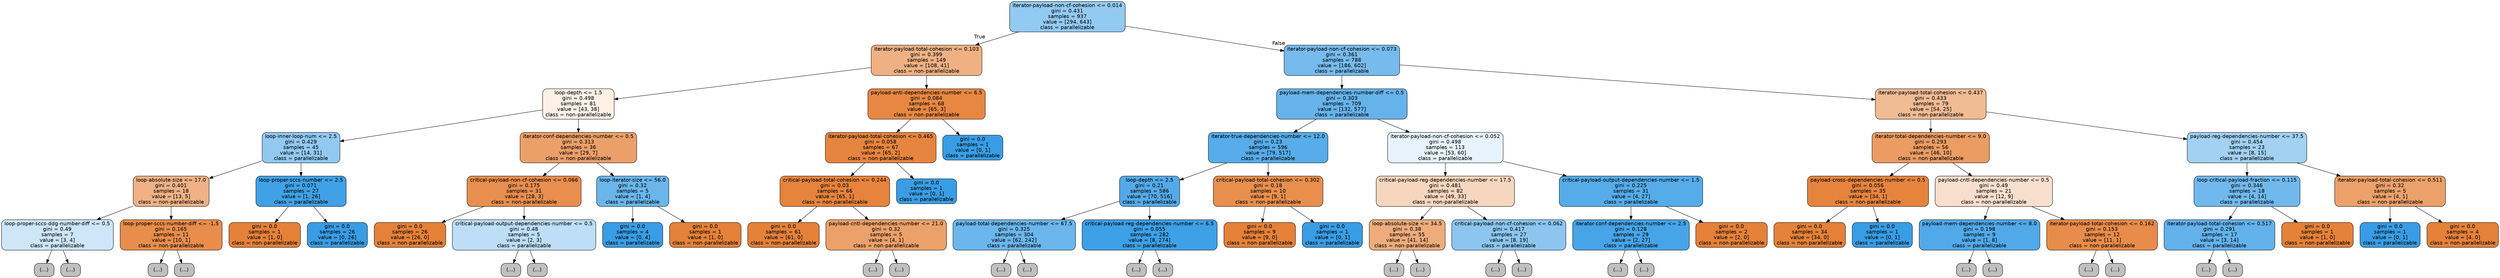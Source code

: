 digraph Tree {
node [shape=box, style="filled, rounded", color="black", fontname=helvetica] ;
edge [fontname=helvetica] ;
0 [label="iterator-payload-non-cf-cohesion <= 0.014\ngini = 0.431\nsamples = 937\nvalue = [294, 643]\nclass = parallelizable", fillcolor="#399de58a"] ;
1 [label="iterator-payload-total-cohesion <= 0.103\ngini = 0.399\nsamples = 149\nvalue = [108, 41]\nclass = non-parallelizable", fillcolor="#e581399e"] ;
0 -> 1 [labeldistance=2.5, labelangle=45, headlabel="True"] ;
2 [label="loop-depth <= 1.5\ngini = 0.498\nsamples = 81\nvalue = [43, 38]\nclass = non-parallelizable", fillcolor="#e581391e"] ;
1 -> 2 ;
3 [label="loop-inner-loop-num <= 2.5\ngini = 0.429\nsamples = 45\nvalue = [14, 31]\nclass = parallelizable", fillcolor="#399de58c"] ;
2 -> 3 ;
4 [label="loop-absolute-size <= 17.0\ngini = 0.401\nsamples = 18\nvalue = [13, 5]\nclass = non-parallelizable", fillcolor="#e581399d"] ;
3 -> 4 ;
5 [label="loop-proper-sccs-ddg-number-diff <= 0.5\ngini = 0.49\nsamples = 7\nvalue = [3, 4]\nclass = parallelizable", fillcolor="#399de540"] ;
4 -> 5 ;
6 [label="(...)", fillcolor="#C0C0C0"] ;
5 -> 6 ;
7 [label="(...)", fillcolor="#C0C0C0"] ;
5 -> 7 ;
8 [label="loop-proper-sccs-number-diff <= -1.5\ngini = 0.165\nsamples = 11\nvalue = [10, 1]\nclass = non-parallelizable", fillcolor="#e58139e6"] ;
4 -> 8 ;
9 [label="(...)", fillcolor="#C0C0C0"] ;
8 -> 9 ;
10 [label="(...)", fillcolor="#C0C0C0"] ;
8 -> 10 ;
11 [label="loop-proper-sccs-number <= 2.5\ngini = 0.071\nsamples = 27\nvalue = [1, 26]\nclass = parallelizable", fillcolor="#399de5f5"] ;
3 -> 11 ;
12 [label="gini = 0.0\nsamples = 1\nvalue = [1, 0]\nclass = non-parallelizable", fillcolor="#e58139ff"] ;
11 -> 12 ;
13 [label="gini = 0.0\nsamples = 26\nvalue = [0, 26]\nclass = parallelizable", fillcolor="#399de5ff"] ;
11 -> 13 ;
14 [label="iterator-conf-dependencies-number <= 0.5\ngini = 0.313\nsamples = 36\nvalue = [29, 7]\nclass = non-parallelizable", fillcolor="#e58139c1"] ;
2 -> 14 ;
15 [label="critical-payload-non-cf-cohesion <= 0.066\ngini = 0.175\nsamples = 31\nvalue = [28, 3]\nclass = non-parallelizable", fillcolor="#e58139e4"] ;
14 -> 15 ;
16 [label="gini = 0.0\nsamples = 26\nvalue = [26, 0]\nclass = non-parallelizable", fillcolor="#e58139ff"] ;
15 -> 16 ;
17 [label="critical-payload-output-dependencies-number <= 0.5\ngini = 0.48\nsamples = 5\nvalue = [2, 3]\nclass = parallelizable", fillcolor="#399de555"] ;
15 -> 17 ;
18 [label="(...)", fillcolor="#C0C0C0"] ;
17 -> 18 ;
19 [label="(...)", fillcolor="#C0C0C0"] ;
17 -> 19 ;
22 [label="loop-iterator-size <= 56.0\ngini = 0.32\nsamples = 5\nvalue = [1, 4]\nclass = parallelizable", fillcolor="#399de5bf"] ;
14 -> 22 ;
23 [label="gini = 0.0\nsamples = 4\nvalue = [0, 4]\nclass = parallelizable", fillcolor="#399de5ff"] ;
22 -> 23 ;
24 [label="gini = 0.0\nsamples = 1\nvalue = [1, 0]\nclass = non-parallelizable", fillcolor="#e58139ff"] ;
22 -> 24 ;
25 [label="payload-anti-dependencies-number <= 6.5\ngini = 0.084\nsamples = 68\nvalue = [65, 3]\nclass = non-parallelizable", fillcolor="#e58139f3"] ;
1 -> 25 ;
26 [label="iterator-payload-total-cohesion <= 0.465\ngini = 0.058\nsamples = 67\nvalue = [65, 2]\nclass = non-parallelizable", fillcolor="#e58139f7"] ;
25 -> 26 ;
27 [label="critical-payload-total-cohesion <= 0.244\ngini = 0.03\nsamples = 66\nvalue = [65, 1]\nclass = non-parallelizable", fillcolor="#e58139fb"] ;
26 -> 27 ;
28 [label="gini = 0.0\nsamples = 61\nvalue = [61, 0]\nclass = non-parallelizable", fillcolor="#e58139ff"] ;
27 -> 28 ;
29 [label="payload-cntl-dependencies-number <= 21.0\ngini = 0.32\nsamples = 5\nvalue = [4, 1]\nclass = non-parallelizable", fillcolor="#e58139bf"] ;
27 -> 29 ;
30 [label="(...)", fillcolor="#C0C0C0"] ;
29 -> 30 ;
31 [label="(...)", fillcolor="#C0C0C0"] ;
29 -> 31 ;
32 [label="gini = 0.0\nsamples = 1\nvalue = [0, 1]\nclass = parallelizable", fillcolor="#399de5ff"] ;
26 -> 32 ;
33 [label="gini = 0.0\nsamples = 1\nvalue = [0, 1]\nclass = parallelizable", fillcolor="#399de5ff"] ;
25 -> 33 ;
34 [label="iterator-payload-non-cf-cohesion <= 0.073\ngini = 0.361\nsamples = 788\nvalue = [186, 602]\nclass = parallelizable", fillcolor="#399de5b0"] ;
0 -> 34 [labeldistance=2.5, labelangle=-45, headlabel="False"] ;
35 [label="payload-mem-dependencies-number-diff <= 0.5\ngini = 0.303\nsamples = 709\nvalue = [132, 577]\nclass = parallelizable", fillcolor="#399de5c5"] ;
34 -> 35 ;
36 [label="iterator-true-dependencies-number <= 12.0\ngini = 0.23\nsamples = 596\nvalue = [79, 517]\nclass = parallelizable", fillcolor="#399de5d8"] ;
35 -> 36 ;
37 [label="loop-depth <= 2.5\ngini = 0.21\nsamples = 586\nvalue = [70, 516]\nclass = parallelizable", fillcolor="#399de5dc"] ;
36 -> 37 ;
38 [label="payload-total-dependencies-number <= 67.5\ngini = 0.325\nsamples = 304\nvalue = [62, 242]\nclass = parallelizable", fillcolor="#399de5be"] ;
37 -> 38 ;
39 [label="(...)", fillcolor="#C0C0C0"] ;
38 -> 39 ;
74 [label="(...)", fillcolor="#C0C0C0"] ;
38 -> 74 ;
97 [label="critical-payload-reg-dependencies-number <= 6.5\ngini = 0.055\nsamples = 282\nvalue = [8, 274]\nclass = parallelizable", fillcolor="#399de5f8"] ;
37 -> 97 ;
98 [label="(...)", fillcolor="#C0C0C0"] ;
97 -> 98 ;
113 [label="(...)", fillcolor="#C0C0C0"] ;
97 -> 113 ;
118 [label="critical-payload-total-cohesion <= 0.302\ngini = 0.18\nsamples = 10\nvalue = [9, 1]\nclass = non-parallelizable", fillcolor="#e58139e3"] ;
36 -> 118 ;
119 [label="gini = 0.0\nsamples = 9\nvalue = [9, 0]\nclass = non-parallelizable", fillcolor="#e58139ff"] ;
118 -> 119 ;
120 [label="gini = 0.0\nsamples = 1\nvalue = [0, 1]\nclass = parallelizable", fillcolor="#399de5ff"] ;
118 -> 120 ;
121 [label="iterator-payload-non-cf-cohesion <= 0.052\ngini = 0.498\nsamples = 113\nvalue = [53, 60]\nclass = parallelizable", fillcolor="#399de51e"] ;
35 -> 121 ;
122 [label="critical-payload-reg-dependencies-number <= 17.5\ngini = 0.481\nsamples = 82\nvalue = [49, 33]\nclass = non-parallelizable", fillcolor="#e5813953"] ;
121 -> 122 ;
123 [label="loop-absolute-size <= 34.5\ngini = 0.38\nsamples = 55\nvalue = [41, 14]\nclass = non-parallelizable", fillcolor="#e58139a8"] ;
122 -> 123 ;
124 [label="(...)", fillcolor="#C0C0C0"] ;
123 -> 124 ;
129 [label="(...)", fillcolor="#C0C0C0"] ;
123 -> 129 ;
136 [label="critical-payload-non-cf-cohesion <= 0.062\ngini = 0.417\nsamples = 27\nvalue = [8, 19]\nclass = parallelizable", fillcolor="#399de594"] ;
122 -> 136 ;
137 [label="(...)", fillcolor="#C0C0C0"] ;
136 -> 137 ;
140 [label="(...)", fillcolor="#C0C0C0"] ;
136 -> 140 ;
147 [label="critical-payload-output-dependencies-number <= 1.5\ngini = 0.225\nsamples = 31\nvalue = [4, 27]\nclass = parallelizable", fillcolor="#399de5d9"] ;
121 -> 147 ;
148 [label="iterator-conf-dependencies-number <= 2.5\ngini = 0.128\nsamples = 29\nvalue = [2, 27]\nclass = parallelizable", fillcolor="#399de5ec"] ;
147 -> 148 ;
149 [label="(...)", fillcolor="#C0C0C0"] ;
148 -> 149 ;
152 [label="(...)", fillcolor="#C0C0C0"] ;
148 -> 152 ;
153 [label="gini = 0.0\nsamples = 2\nvalue = [2, 0]\nclass = non-parallelizable", fillcolor="#e58139ff"] ;
147 -> 153 ;
154 [label="iterator-payload-total-cohesion <= 0.437\ngini = 0.433\nsamples = 79\nvalue = [54, 25]\nclass = non-parallelizable", fillcolor="#e5813989"] ;
34 -> 154 ;
155 [label="iterator-total-dependencies-number <= 9.0\ngini = 0.293\nsamples = 56\nvalue = [46, 10]\nclass = non-parallelizable", fillcolor="#e58139c8"] ;
154 -> 155 ;
156 [label="payload-cross-dependencies-number <= 0.5\ngini = 0.056\nsamples = 35\nvalue = [34, 1]\nclass = non-parallelizable", fillcolor="#e58139f8"] ;
155 -> 156 ;
157 [label="gini = 0.0\nsamples = 34\nvalue = [34, 0]\nclass = non-parallelizable", fillcolor="#e58139ff"] ;
156 -> 157 ;
158 [label="gini = 0.0\nsamples = 1\nvalue = [0, 1]\nclass = parallelizable", fillcolor="#399de5ff"] ;
156 -> 158 ;
159 [label="payload-cntl-dependencies-number <= 0.5\ngini = 0.49\nsamples = 21\nvalue = [12, 9]\nclass = non-parallelizable", fillcolor="#e5813940"] ;
155 -> 159 ;
160 [label="payload-mem-dependencies-number <= 8.0\ngini = 0.198\nsamples = 9\nvalue = [1, 8]\nclass = parallelizable", fillcolor="#399de5df"] ;
159 -> 160 ;
161 [label="(...)", fillcolor="#C0C0C0"] ;
160 -> 161 ;
162 [label="(...)", fillcolor="#C0C0C0"] ;
160 -> 162 ;
163 [label="iterator-payload-total-cohesion <= 0.162\ngini = 0.153\nsamples = 12\nvalue = [11, 1]\nclass = non-parallelizable", fillcolor="#e58139e8"] ;
159 -> 163 ;
164 [label="(...)", fillcolor="#C0C0C0"] ;
163 -> 164 ;
165 [label="(...)", fillcolor="#C0C0C0"] ;
163 -> 165 ;
166 [label="payload-reg-dependencies-number <= 37.5\ngini = 0.454\nsamples = 23\nvalue = [8, 15]\nclass = parallelizable", fillcolor="#399de577"] ;
154 -> 166 ;
167 [label="loop-critical-payload-fraction <= 0.115\ngini = 0.346\nsamples = 18\nvalue = [4, 14]\nclass = parallelizable", fillcolor="#399de5b6"] ;
166 -> 167 ;
168 [label="iterator-payload-total-cohesion <= 0.517\ngini = 0.291\nsamples = 17\nvalue = [3, 14]\nclass = parallelizable", fillcolor="#399de5c8"] ;
167 -> 168 ;
169 [label="(...)", fillcolor="#C0C0C0"] ;
168 -> 169 ;
176 [label="(...)", fillcolor="#C0C0C0"] ;
168 -> 176 ;
177 [label="gini = 0.0\nsamples = 1\nvalue = [1, 0]\nclass = non-parallelizable", fillcolor="#e58139ff"] ;
167 -> 177 ;
178 [label="iterator-payload-total-cohesion <= 0.511\ngini = 0.32\nsamples = 5\nvalue = [4, 1]\nclass = non-parallelizable", fillcolor="#e58139bf"] ;
166 -> 178 ;
179 [label="gini = 0.0\nsamples = 1\nvalue = [0, 1]\nclass = parallelizable", fillcolor="#399de5ff"] ;
178 -> 179 ;
180 [label="gini = 0.0\nsamples = 4\nvalue = [4, 0]\nclass = non-parallelizable", fillcolor="#e58139ff"] ;
178 -> 180 ;
}